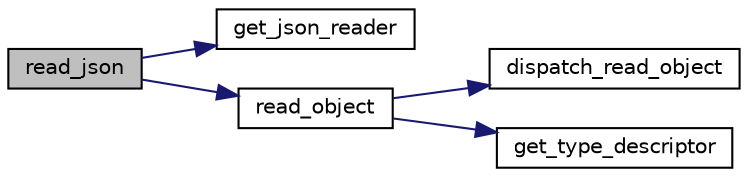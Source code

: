 digraph "read_json"
{
  edge [fontname="Helvetica",fontsize="10",labelfontname="Helvetica",labelfontsize="10"];
  node [fontname="Helvetica",fontsize="10",shape=record];
  rankdir="LR";
  Node14 [label="read_json",height=0.2,width=0.4,color="black", fillcolor="grey75", style="filled", fontcolor="black"];
  Node14 -> Node15 [color="midnightblue",fontsize="10",style="solid",fontname="Helvetica"];
  Node15 [label="get_json_reader",height=0.2,width=0.4,color="black", fillcolor="white", style="filled",URL="$json__reader_8h.html#a69f988bfe71c88b8c8cf547b0ee49c25"];
  Node14 -> Node16 [color="midnightblue",fontsize="10",style="solid",fontname="Helvetica"];
  Node16 [label="read_object",height=0.2,width=0.4,color="black", fillcolor="white", style="filled",URL="$json_8h.html#a463008c76930c6b3c0100c01a48b4a33"];
  Node16 -> Node17 [color="midnightblue",fontsize="10",style="solid",fontname="Helvetica"];
  Node17 [label="dispatch_read_object",height=0.2,width=0.4,color="black", fillcolor="white", style="filled",URL="$class__descriptor_8h.html#a17424229e7172bb801f0216864c9a767"];
  Node16 -> Node18 [color="midnightblue",fontsize="10",style="solid",fontname="Helvetica"];
  Node18 [label="get_type_descriptor",height=0.2,width=0.4,color="black", fillcolor="white", style="filled",URL="$class__descriptor_8h.html#a94023ec1f1e10ea3ca358f63ada6ad12"];
}
